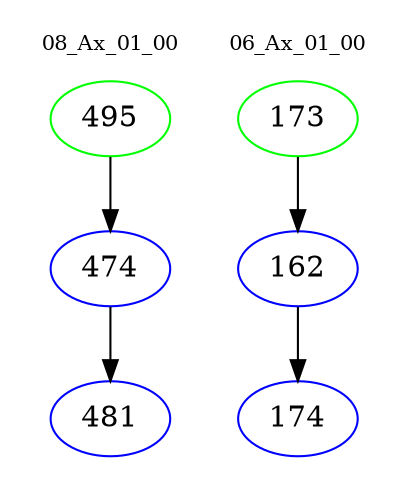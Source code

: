 digraph{
subgraph cluster_0 {
color = white
label = "08_Ax_01_00";
fontsize=10;
T0_495 [label="495", color="green"]
T0_495 -> T0_474 [color="black"]
T0_474 [label="474", color="blue"]
T0_474 -> T0_481 [color="black"]
T0_481 [label="481", color="blue"]
}
subgraph cluster_1 {
color = white
label = "06_Ax_01_00";
fontsize=10;
T1_173 [label="173", color="green"]
T1_173 -> T1_162 [color="black"]
T1_162 [label="162", color="blue"]
T1_162 -> T1_174 [color="black"]
T1_174 [label="174", color="blue"]
}
}
